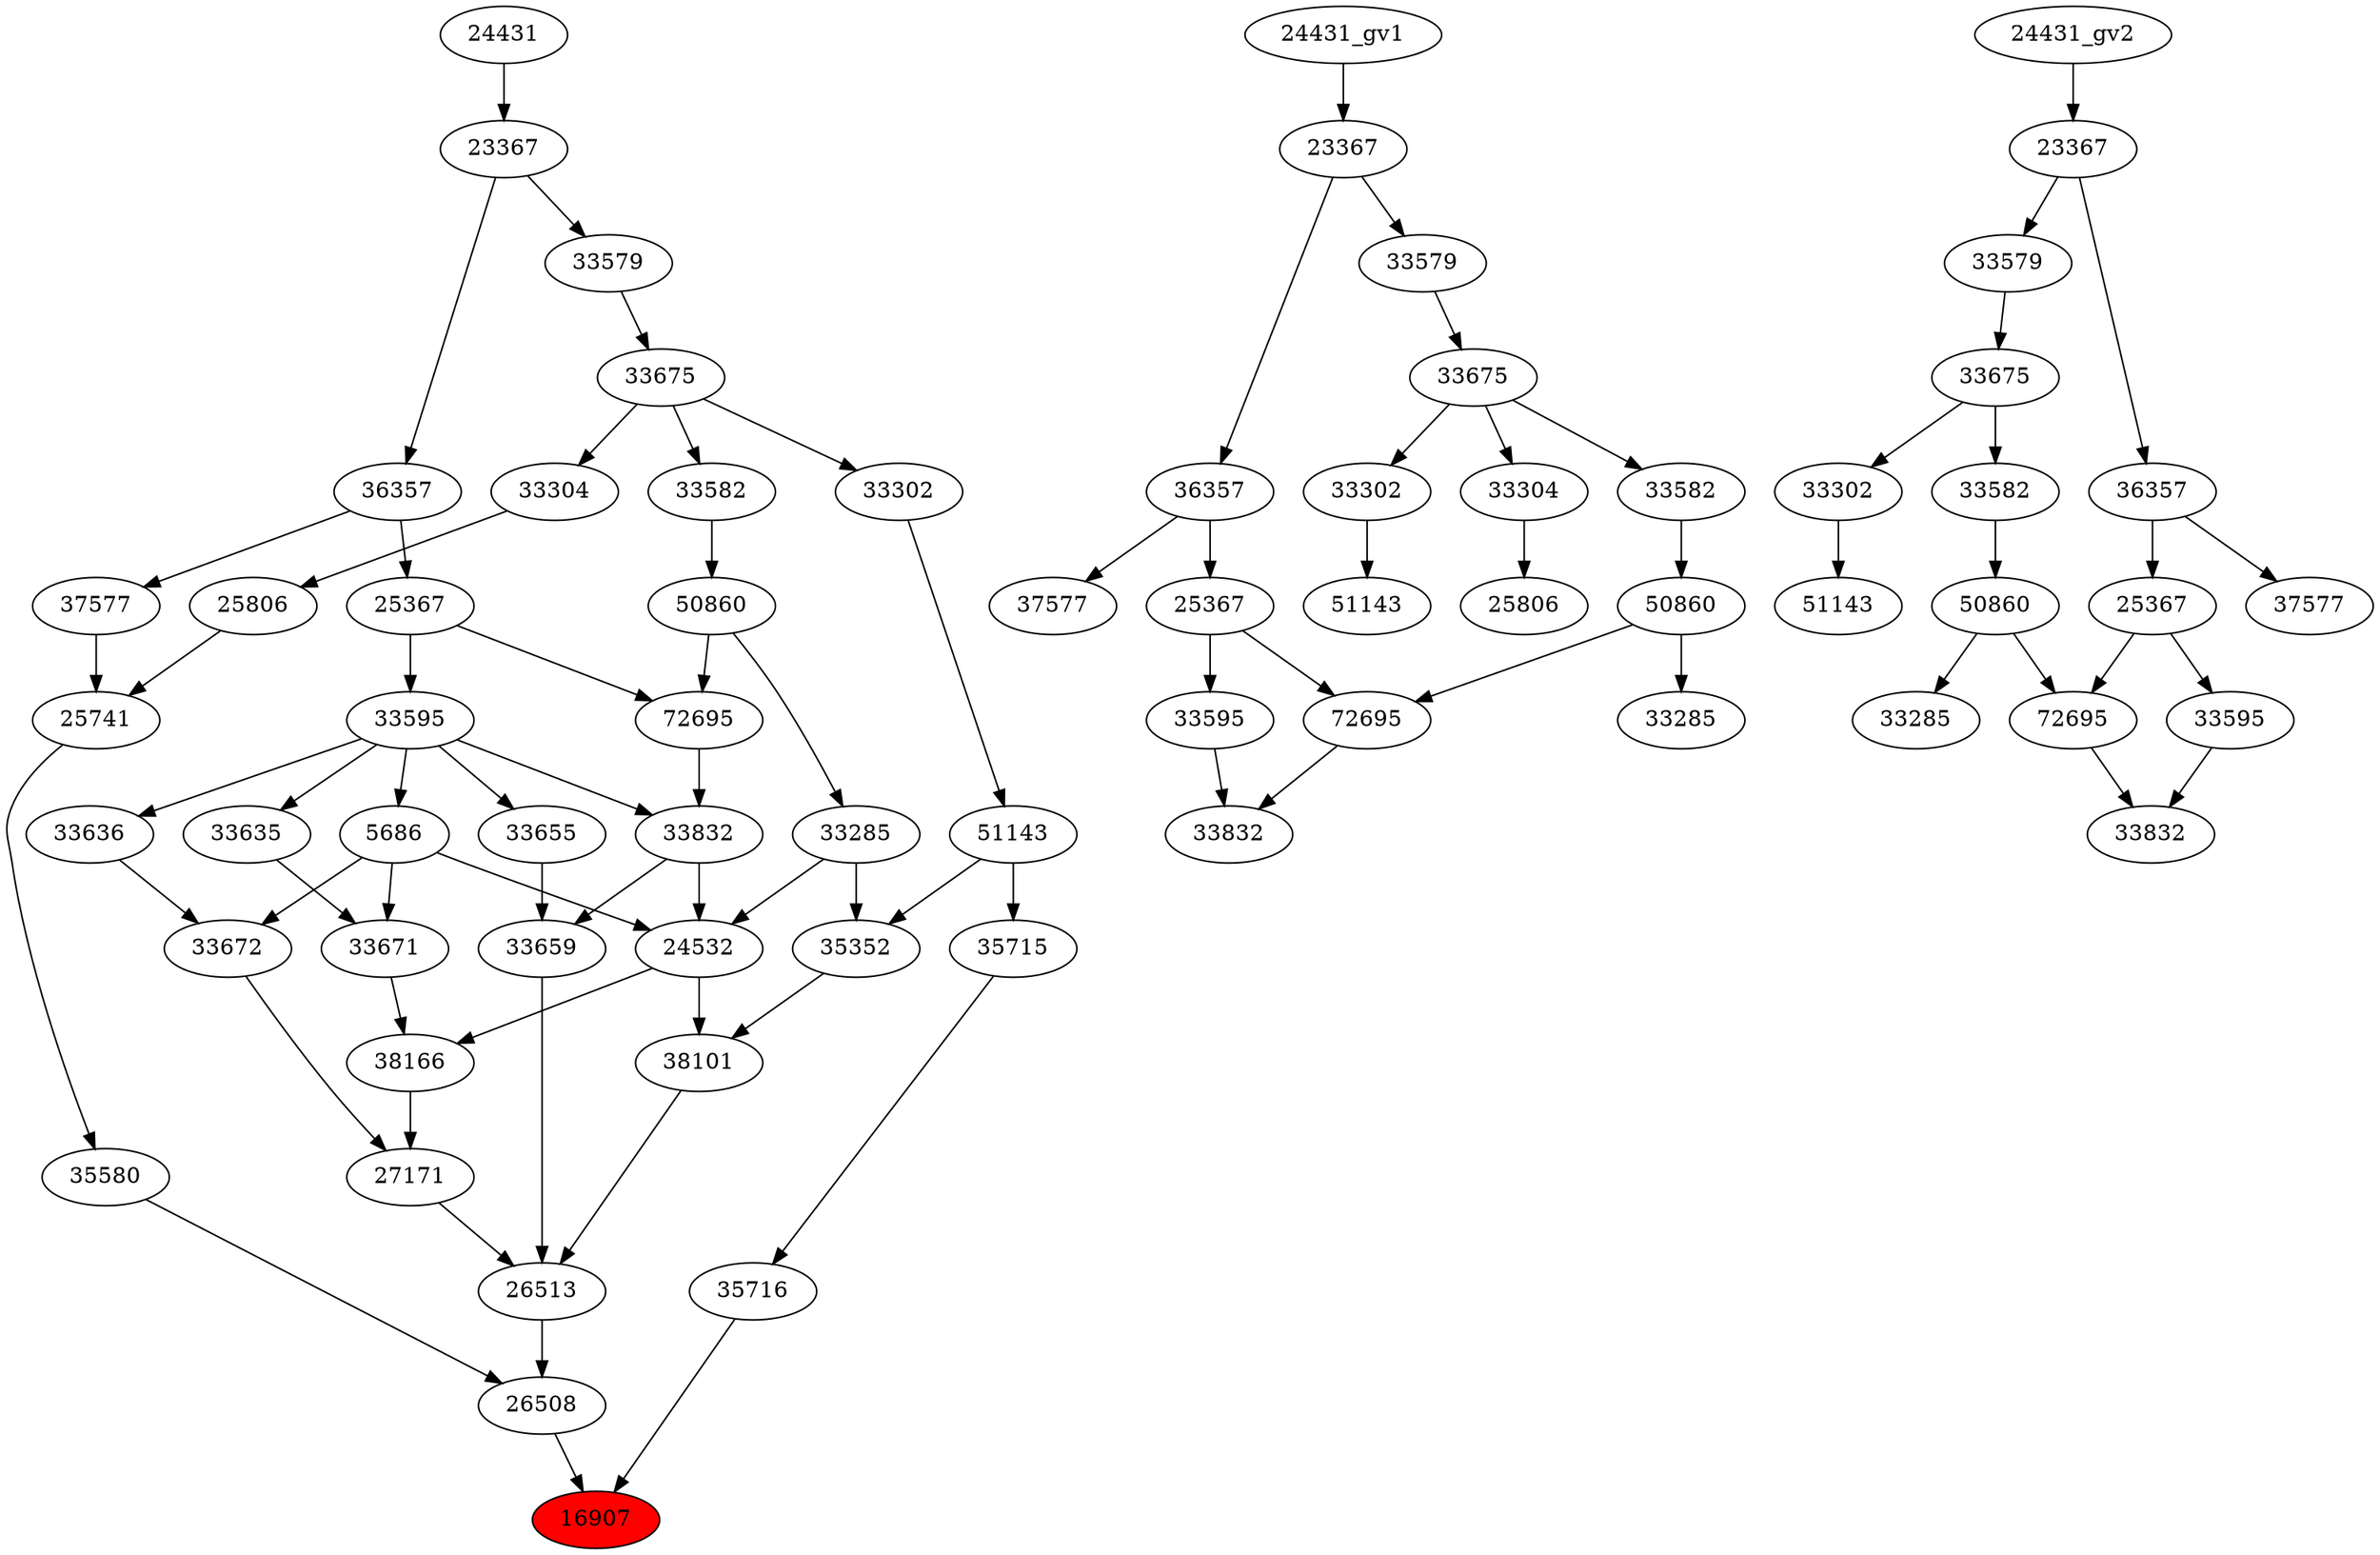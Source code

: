 strict digraph root {
	node [label="\N"];
	{
		node [fillcolor="",
			label="\N",
			style=""
		];
		16907		 [fillcolor=red,
			label=16907,
			style=filled];
		35716		 [label=35716];
		35716 -> 16907;
		26508		 [label=26508];
		26508 -> 16907;
		35715		 [label=35715];
		35715 -> 35716;
		26513		 [label=26513];
		26513 -> 26508;
		35580		 [label=35580];
		35580 -> 26508;
		51143		 [label=51143];
		51143 -> 35715;
		35352		 [label=35352];
		51143 -> 35352;
		27171		 [label=27171];
		27171 -> 26513;
		38101		 [label=38101];
		38101 -> 26513;
		33659		 [label=33659];
		33659 -> 26513;
		25741		 [label=25741];
		25741 -> 35580;
		33302		 [label=33302];
		33302 -> 51143;
		33672		 [label=33672];
		33672 -> 27171;
		38166		 [label=38166];
		38166 -> 27171;
		24532		 [label=24532];
		24532 -> 38101;
		24532 -> 38166;
		35352 -> 38101;
		33655		 [label=33655];
		33655 -> 33659;
		33832		 [label=33832];
		33832 -> 33659;
		33832 -> 24532;
		25806		 [label=25806];
		25806 -> 25741;
		37577		 [label=37577];
		37577 -> 25741;
		33675		 [label=33675];
		33675 -> 33302;
		33304		 [label=33304];
		33675 -> 33304;
		33582		 [label=33582];
		33675 -> 33582;
		33636		 [label=33636];
		33636 -> 33672;
		5686		 [label=5686];
		5686 -> 33672;
		5686 -> 24532;
		33671		 [label=33671];
		5686 -> 33671;
		33671 -> 38166;
		33285		 [label=33285];
		33285 -> 24532;
		33285 -> 35352;
		33595		 [label=33595];
		33595 -> 33655;
		33595 -> 33832;
		33595 -> 33636;
		33595 -> 5686;
		33635		 [label=33635];
		33595 -> 33635;
		72695		 [label=72695];
		72695 -> 33832;
		33304 -> 25806;
		36357		 [label=36357];
		36357 -> 37577;
		25367		 [label=25367];
		36357 -> 25367;
		33579		 [label=33579];
		33579 -> 33675;
		33635 -> 33671;
		50860		 [label=50860];
		50860 -> 33285;
		50860 -> 72695;
		25367 -> 33595;
		25367 -> 72695;
		23367		 [label=23367];
		23367 -> 36357;
		23367 -> 33579;
		33582 -> 50860;
		24431		 [label=24431];
		24431 -> 23367;
	}
	{
		node [label="\N"];
		"51143_gv1"		 [label=51143];
		"33302_gv1"		 [label=33302];
		"33302_gv1" -> "51143_gv1";
		"33675_gv1"		 [label=33675];
		"33675_gv1" -> "33302_gv1";
		"33304_gv1"		 [label=33304];
		"33675_gv1" -> "33304_gv1";
		"33582_gv1"		 [label=33582];
		"33675_gv1" -> "33582_gv1";
		"33832_gv1"		 [label=33832];
		"72695_gv1"		 [label=72695];
		"72695_gv1" -> "33832_gv1";
		"33595_gv1"		 [label=33595];
		"33595_gv1" -> "33832_gv1";
		"25806_gv1"		 [label=25806];
		"33304_gv1" -> "25806_gv1";
		"37577_gv1"		 [label=37577];
		"36357_gv1"		 [label=36357];
		"36357_gv1" -> "37577_gv1";
		"25367_gv1"		 [label=25367];
		"36357_gv1" -> "25367_gv1";
		"33579_gv1"		 [label=33579];
		"33579_gv1" -> "33675_gv1";
		"33285_gv1"		 [label=33285];
		"50860_gv1"		 [label=50860];
		"50860_gv1" -> "72695_gv1";
		"50860_gv1" -> "33285_gv1";
		"25367_gv1" -> "72695_gv1";
		"25367_gv1" -> "33595_gv1";
		"23367_gv1"		 [label=23367];
		"23367_gv1" -> "36357_gv1";
		"23367_gv1" -> "33579_gv1";
		"33582_gv1" -> "50860_gv1";
		"24431_gv1" -> "23367_gv1";
	}
	{
		node [label="\N"];
		"51143_gv2"		 [label=51143];
		"33302_gv2"		 [label=33302];
		"33302_gv2" -> "51143_gv2";
		"33285_gv2"		 [label=33285];
		"50860_gv2"		 [label=50860];
		"50860_gv2" -> "33285_gv2";
		"72695_gv2"		 [label=72695];
		"50860_gv2" -> "72695_gv2";
		"33832_gv2"		 [label=33832];
		"72695_gv2" -> "33832_gv2";
		"33595_gv2"		 [label=33595];
		"33595_gv2" -> "33832_gv2";
		"33582_gv2"		 [label=33582];
		"33582_gv2" -> "50860_gv2";
		"33675_gv2"		 [label=33675];
		"33675_gv2" -> "33302_gv2";
		"33675_gv2" -> "33582_gv2";
		"25367_gv2"		 [label=25367];
		"25367_gv2" -> "72695_gv2";
		"25367_gv2" -> "33595_gv2";
		"33579_gv2"		 [label=33579];
		"33579_gv2" -> "33675_gv2";
		"36357_gv2"		 [label=36357];
		"36357_gv2" -> "25367_gv2";
		"37577_gv2"		 [label=37577];
		"36357_gv2" -> "37577_gv2";
		"23367_gv2"		 [label=23367];
		"23367_gv2" -> "33579_gv2";
		"23367_gv2" -> "36357_gv2";
		"24431_gv2" -> "23367_gv2";
	}
}
